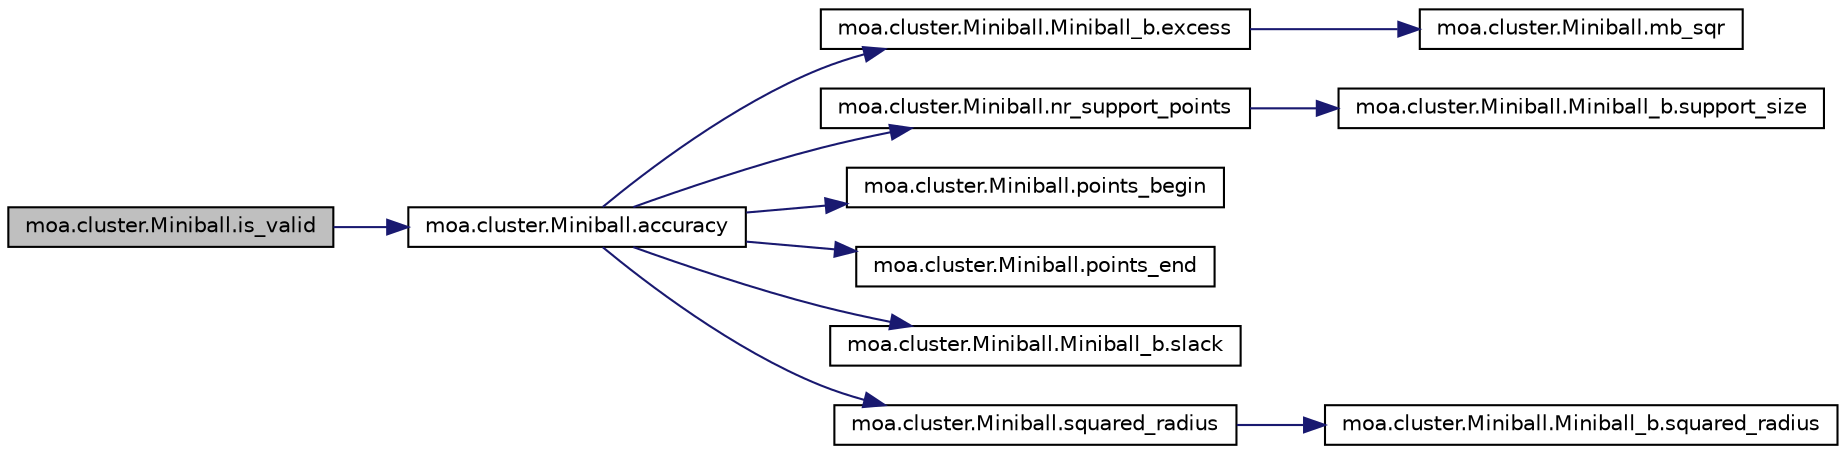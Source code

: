 digraph G
{
  edge [fontname="Helvetica",fontsize="10",labelfontname="Helvetica",labelfontsize="10"];
  node [fontname="Helvetica",fontsize="10",shape=record];
  rankdir=LR;
  Node1 [label="moa.cluster.Miniball.is_valid",height=0.2,width=0.4,color="black", fillcolor="grey75", style="filled" fontcolor="black"];
  Node1 -> Node2 [color="midnightblue",fontsize="10",style="solid",fontname="Helvetica"];
  Node2 [label="moa.cluster.Miniball.accuracy",height=0.2,width=0.4,color="black", fillcolor="white", style="filled",URL="$classmoa_1_1cluster_1_1Miniball.html#abfa467dd3c950e7e39fe304d538a634f"];
  Node2 -> Node3 [color="midnightblue",fontsize="10",style="solid",fontname="Helvetica"];
  Node3 [label="moa.cluster.Miniball.Miniball_b.excess",height=0.2,width=0.4,color="black", fillcolor="white", style="filled",URL="$classmoa_1_1cluster_1_1Miniball_1_1Miniball__b.html#a8b2d607ebbd7a6a19da5fb444a0a9b78"];
  Node3 -> Node4 [color="midnightblue",fontsize="10",style="solid",fontname="Helvetica"];
  Node4 [label="moa.cluster.Miniball.mb_sqr",height=0.2,width=0.4,color="black", fillcolor="white", style="filled",URL="$classmoa_1_1cluster_1_1Miniball.html#a39fd7af396a89a96fef2190d7064b8fc"];
  Node2 -> Node5 [color="midnightblue",fontsize="10",style="solid",fontname="Helvetica"];
  Node5 [label="moa.cluster.Miniball.nr_support_points",height=0.2,width=0.4,color="black", fillcolor="white", style="filled",URL="$classmoa_1_1cluster_1_1Miniball.html#acd56f3e06adc7dd8db3901032f02f0f6",tooltip="Return the number of support points (used to calculate the miniball)."];
  Node5 -> Node6 [color="midnightblue",fontsize="10",style="solid",fontname="Helvetica"];
  Node6 [label="moa.cluster.Miniball.Miniball_b.support_size",height=0.2,width=0.4,color="black", fillcolor="white", style="filled",URL="$classmoa_1_1cluster_1_1Miniball_1_1Miniball__b.html#a13e2bddbbddc80b5a1774c81f4d55c63"];
  Node2 -> Node7 [color="midnightblue",fontsize="10",style="solid",fontname="Helvetica"];
  Node7 [label="moa.cluster.Miniball.points_begin",height=0.2,width=0.4,color="black", fillcolor="white", style="filled",URL="$classmoa_1_1cluster_1_1Miniball.html#ad564ebec0508715b6d48b33b96bc53c7"];
  Node2 -> Node8 [color="midnightblue",fontsize="10",style="solid",fontname="Helvetica"];
  Node8 [label="moa.cluster.Miniball.points_end",height=0.2,width=0.4,color="black", fillcolor="white", style="filled",URL="$classmoa_1_1cluster_1_1Miniball.html#a51f5f4d3a3d215e948b72deb96653805"];
  Node2 -> Node9 [color="midnightblue",fontsize="10",style="solid",fontname="Helvetica"];
  Node9 [label="moa.cluster.Miniball.Miniball_b.slack",height=0.2,width=0.4,color="black", fillcolor="white", style="filled",URL="$classmoa_1_1cluster_1_1Miniball_1_1Miniball__b.html#a1a61d08e44645789095ab668225d0a95"];
  Node2 -> Node10 [color="midnightblue",fontsize="10",style="solid",fontname="Helvetica"];
  Node10 [label="moa.cluster.Miniball.squared_radius",height=0.2,width=0.4,color="black", fillcolor="white", style="filled",URL="$classmoa_1_1cluster_1_1Miniball.html#ab94eac4e1b12d589756c2f267e3b0e69",tooltip="Return the sqaured Radius of the miniball."];
  Node10 -> Node11 [color="midnightblue",fontsize="10",style="solid",fontname="Helvetica"];
  Node11 [label="moa.cluster.Miniball.Miniball_b.squared_radius",height=0.2,width=0.4,color="black", fillcolor="white", style="filled",URL="$classmoa_1_1cluster_1_1Miniball_1_1Miniball__b.html#a2d1a374b3d776dadd8f1376875b4c247"];
}
